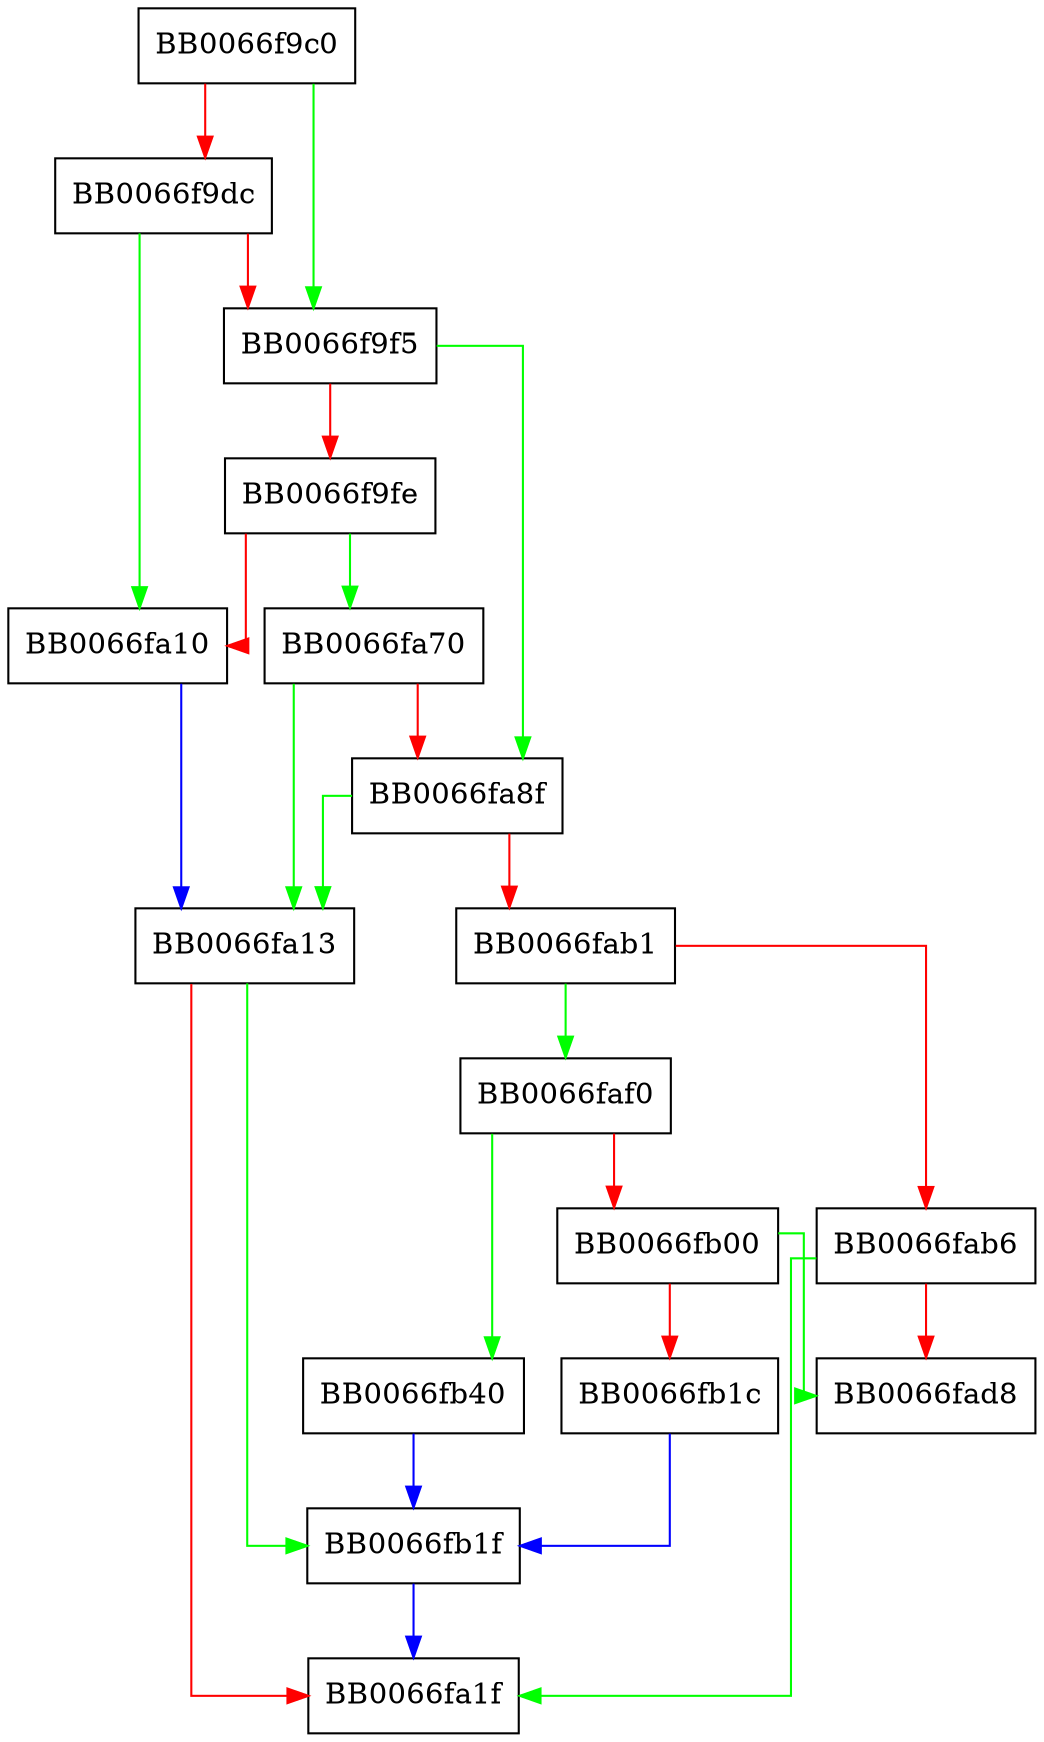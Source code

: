 digraph x509v3_add_len_value_uchar {
  node [shape="box"];
  graph [splines=ortho];
  BB0066f9c0 -> BB0066f9f5 [color="green"];
  BB0066f9c0 -> BB0066f9dc [color="red"];
  BB0066f9dc -> BB0066fa10 [color="green"];
  BB0066f9dc -> BB0066f9f5 [color="red"];
  BB0066f9f5 -> BB0066fa8f [color="green"];
  BB0066f9f5 -> BB0066f9fe [color="red"];
  BB0066f9fe -> BB0066fa70 [color="green"];
  BB0066f9fe -> BB0066fa10 [color="red"];
  BB0066fa10 -> BB0066fa13 [color="blue"];
  BB0066fa13 -> BB0066fb1f [color="green"];
  BB0066fa13 -> BB0066fa1f [color="red"];
  BB0066fa70 -> BB0066fa13 [color="green"];
  BB0066fa70 -> BB0066fa8f [color="red"];
  BB0066fa8f -> BB0066fa13 [color="green"];
  BB0066fa8f -> BB0066fab1 [color="red"];
  BB0066fab1 -> BB0066faf0 [color="green"];
  BB0066fab1 -> BB0066fab6 [color="red"];
  BB0066fab6 -> BB0066fa1f [color="green"];
  BB0066fab6 -> BB0066fad8 [color="red"];
  BB0066faf0 -> BB0066fb40 [color="green"];
  BB0066faf0 -> BB0066fb00 [color="red"];
  BB0066fb00 -> BB0066fad8 [color="green"];
  BB0066fb00 -> BB0066fb1c [color="red"];
  BB0066fb1c -> BB0066fb1f [color="blue"];
  BB0066fb1f -> BB0066fa1f [color="blue"];
  BB0066fb40 -> BB0066fb1f [color="blue"];
}